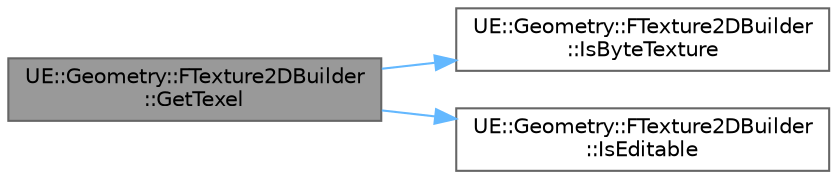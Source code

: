 digraph "UE::Geometry::FTexture2DBuilder::GetTexel"
{
 // INTERACTIVE_SVG=YES
 // LATEX_PDF_SIZE
  bgcolor="transparent";
  edge [fontname=Helvetica,fontsize=10,labelfontname=Helvetica,labelfontsize=10];
  node [fontname=Helvetica,fontsize=10,shape=box,height=0.2,width=0.4];
  rankdir="LR";
  Node1 [id="Node000001",label="UE::Geometry::FTexture2DBuilder\l::GetTexel",height=0.2,width=0.4,color="gray40", fillcolor="grey60", style="filled", fontcolor="black",tooltip="Get the FColor texel at the given X/Y coordinates."];
  Node1 -> Node2 [id="edge1_Node000001_Node000002",color="steelblue1",style="solid",tooltip=" "];
  Node2 [id="Node000002",label="UE::Geometry::FTexture2DBuilder\l::IsByteTexture",height=0.2,width=0.4,color="grey40", fillcolor="white", style="filled",URL="$df/df5/classUE_1_1Geometry_1_1FTexture2DBuilder.html#ade640d0d1fe5ba9408d9762809db12da",tooltip=" "];
  Node1 -> Node3 [id="edge2_Node000001_Node000003",color="steelblue1",style="solid",tooltip=" "];
  Node3 [id="Node000003",label="UE::Geometry::FTexture2DBuilder\l::IsEditable",height=0.2,width=0.4,color="grey40", fillcolor="white", style="filled",URL="$df/df5/classUE_1_1Geometry_1_1FTexture2DBuilder.html#ab55a7658d6d6cd87b63103941f1d11fe",tooltip=" "];
}
